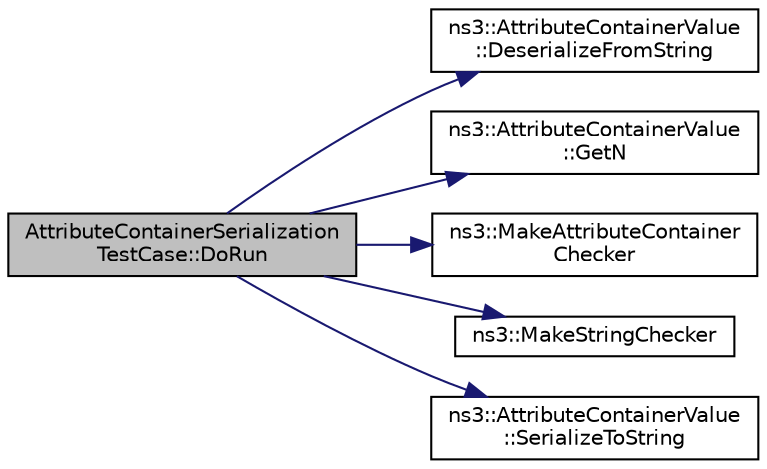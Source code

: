 digraph "AttributeContainerSerializationTestCase::DoRun"
{
 // LATEX_PDF_SIZE
  edge [fontname="Helvetica",fontsize="10",labelfontname="Helvetica",labelfontsize="10"];
  node [fontname="Helvetica",fontsize="10",shape=record];
  rankdir="LR";
  Node1 [label="AttributeContainerSerialization\lTestCase::DoRun",height=0.2,width=0.4,color="black", fillcolor="grey75", style="filled", fontcolor="black",tooltip="Implementation to actually run this TestCase."];
  Node1 -> Node2 [color="midnightblue",fontsize="10",style="solid",fontname="Helvetica"];
  Node2 [label="ns3::AttributeContainerValue\l::DeserializeFromString",height=0.2,width=0.4,color="black", fillcolor="white", style="filled",URL="$classns3_1_1_attribute_container_value.html#a5da879705d663e548aa38a1e39c9ee44",tooltip=" "];
  Node1 -> Node3 [color="midnightblue",fontsize="10",style="solid",fontname="Helvetica"];
  Node3 [label="ns3::AttributeContainerValue\l::GetN",height=0.2,width=0.4,color="black", fillcolor="white", style="filled",URL="$classns3_1_1_attribute_container_value.html#a604a339f5bd0c922aac5739fb6f05fc4",tooltip="NS3-style Number of items."];
  Node1 -> Node4 [color="midnightblue",fontsize="10",style="solid",fontname="Helvetica"];
  Node4 [label="ns3::MakeAttributeContainer\lChecker",height=0.2,width=0.4,color="black", fillcolor="white", style="filled",URL="$namespacens3.html#a650125a8c6e923e1580f0766f9de5284",tooltip="Make AttributeContainerChecker from AttributeContainerValue."];
  Node1 -> Node5 [color="midnightblue",fontsize="10",style="solid",fontname="Helvetica"];
  Node5 [label="ns3::MakeStringChecker",height=0.2,width=0.4,color="black", fillcolor="white", style="filled",URL="$group__attribute___string.html#gaa2202d9b9871d3ea424719b52729d377",tooltip=" "];
  Node1 -> Node6 [color="midnightblue",fontsize="10",style="solid",fontname="Helvetica"];
  Node6 [label="ns3::AttributeContainerValue\l::SerializeToString",height=0.2,width=0.4,color="black", fillcolor="white", style="filled",URL="$classns3_1_1_attribute_container_value.html#a18b17fa2ca09a013893d933ec36f4dc7",tooltip=" "];
}
